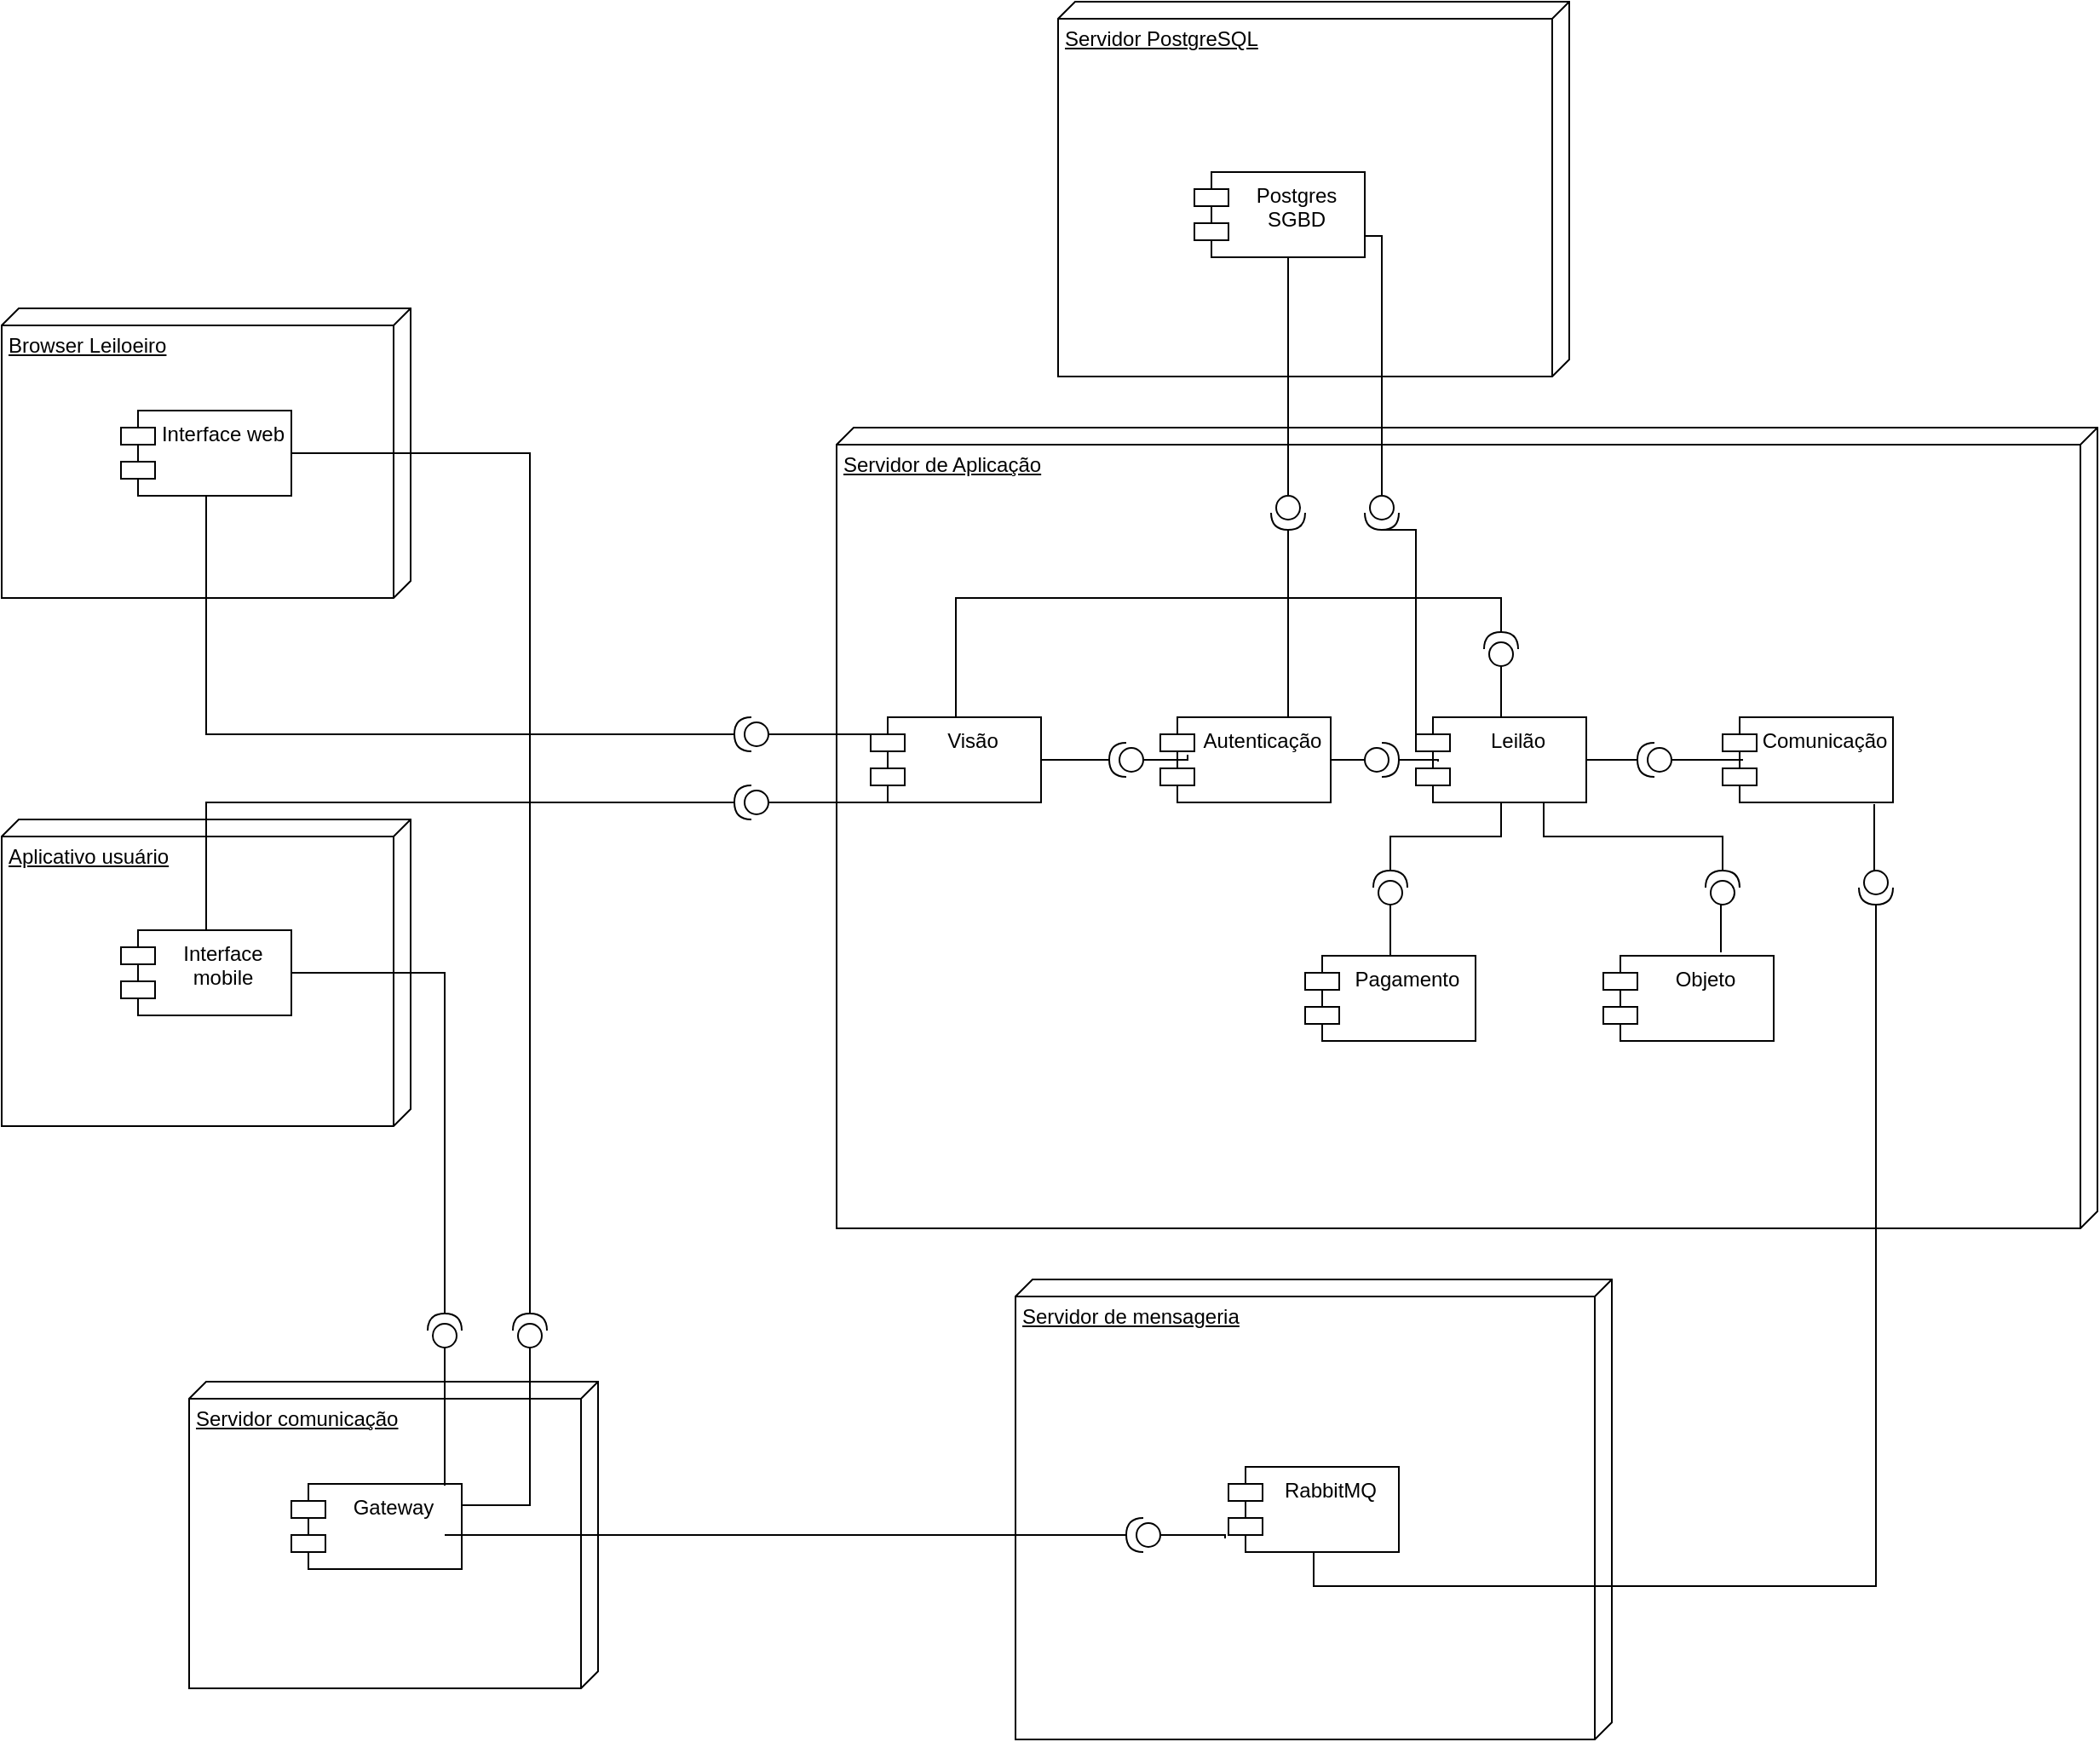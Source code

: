 <mxfile version="24.3.0" type="device">
  <diagram name="Página-1" id="YJyn-gi-94C2TJpU7bHd">
    <mxGraphModel dx="1386" dy="1928" grid="1" gridSize="10" guides="1" tooltips="1" connect="1" arrows="1" fold="1" page="1" pageScale="1" pageWidth="827" pageHeight="1169" math="0" shadow="0">
      <root>
        <mxCell id="0" />
        <mxCell id="1" parent="0" />
        <mxCell id="U_5T6f7eMIfvQASJ46hJ-101" value="Servidor de mensageria" style="verticalAlign=top;align=left;spacingTop=8;spacingLeft=2;spacingRight=12;shape=cube;size=10;direction=south;fontStyle=4;html=1;whiteSpace=wrap;" parent="1" vertex="1">
          <mxGeometry x="615" y="730" width="350" height="270" as="geometry" />
        </mxCell>
        <mxCell id="U_5T6f7eMIfvQASJ46hJ-2" value="Servidor de Aplicação" style="verticalAlign=top;align=left;spacingTop=8;spacingLeft=2;spacingRight=12;shape=cube;size=10;direction=south;fontStyle=4;html=1;whiteSpace=wrap;" parent="1" vertex="1">
          <mxGeometry x="510" y="230" width="740" height="470" as="geometry" />
        </mxCell>
        <mxCell id="U_5T6f7eMIfvQASJ46hJ-1" value="Visão" style="shape=module;align=left;spacingLeft=20;align=center;verticalAlign=top;whiteSpace=wrap;html=1;movable=1;resizable=1;rotatable=1;deletable=1;editable=1;locked=0;connectable=1;" parent="1" vertex="1">
          <mxGeometry x="530" y="400" width="100" height="50" as="geometry" />
        </mxCell>
        <mxCell id="U_5T6f7eMIfvQASJ46hJ-3" value="Leilão" style="shape=module;align=left;spacingLeft=20;align=center;verticalAlign=top;whiteSpace=wrap;html=1;" parent="1" vertex="1">
          <mxGeometry x="850" y="400" width="100" height="50" as="geometry" />
        </mxCell>
        <mxCell id="U_5T6f7eMIfvQASJ46hJ-4" value="Objeto" style="shape=module;align=left;spacingLeft=20;align=center;verticalAlign=top;whiteSpace=wrap;html=1;" parent="1" vertex="1">
          <mxGeometry x="960" y="540" width="100" height="50" as="geometry" />
        </mxCell>
        <mxCell id="U_5T6f7eMIfvQASJ46hJ-5" value="Comunicação" style="shape=module;align=left;spacingLeft=20;align=center;verticalAlign=top;whiteSpace=wrap;html=1;" parent="1" vertex="1">
          <mxGeometry x="1030" y="400" width="100" height="50" as="geometry" />
        </mxCell>
        <mxCell id="U_5T6f7eMIfvQASJ46hJ-6" value="Pagamento" style="shape=module;align=left;spacingLeft=20;align=center;verticalAlign=top;whiteSpace=wrap;html=1;" parent="1" vertex="1">
          <mxGeometry x="785" y="540" width="100" height="50" as="geometry" />
        </mxCell>
        <mxCell id="U_5T6f7eMIfvQASJ46hJ-7" value="Servidor PostgreSQL" style="verticalAlign=top;align=left;spacingTop=8;spacingLeft=2;spacingRight=12;shape=cube;size=10;direction=south;fontStyle=4;html=1;whiteSpace=wrap;" parent="1" vertex="1">
          <mxGeometry x="640" y="-20" width="300" height="220" as="geometry" />
        </mxCell>
        <mxCell id="U_5T6f7eMIfvQASJ46hJ-8" value="Postgres SGBD" style="shape=module;align=left;spacingLeft=20;align=center;verticalAlign=top;whiteSpace=wrap;html=1;" parent="1" vertex="1">
          <mxGeometry x="720" y="80" width="100" height="50" as="geometry" />
        </mxCell>
        <mxCell id="U_5T6f7eMIfvQASJ46hJ-9" value="Autenticação" style="shape=module;align=left;spacingLeft=20;align=center;verticalAlign=top;whiteSpace=wrap;html=1;" parent="1" vertex="1">
          <mxGeometry x="700" y="400" width="100" height="50" as="geometry" />
        </mxCell>
        <mxCell id="U_5T6f7eMIfvQASJ46hJ-10" value="Browser Leiloeiro" style="verticalAlign=top;align=left;spacingTop=8;spacingLeft=2;spacingRight=12;shape=cube;size=10;direction=south;fontStyle=4;html=1;whiteSpace=wrap;" parent="1" vertex="1">
          <mxGeometry x="20" y="160" width="240" height="170" as="geometry" />
        </mxCell>
        <mxCell id="U_5T6f7eMIfvQASJ46hJ-11" value="Aplicativo usuário" style="verticalAlign=top;align=left;spacingTop=8;spacingLeft=2;spacingRight=12;shape=cube;size=10;direction=south;fontStyle=4;html=1;whiteSpace=wrap;" parent="1" vertex="1">
          <mxGeometry x="20" y="460" width="240" height="180" as="geometry" />
        </mxCell>
        <mxCell id="U_5T6f7eMIfvQASJ46hJ-12" value="Interface web" style="shape=module;align=left;spacingLeft=20;align=center;verticalAlign=top;whiteSpace=wrap;html=1;" parent="1" vertex="1">
          <mxGeometry x="90" y="220" width="100" height="50" as="geometry" />
        </mxCell>
        <mxCell id="U_5T6f7eMIfvQASJ46hJ-13" value="Interface mobile" style="shape=module;align=left;spacingLeft=20;align=center;verticalAlign=top;whiteSpace=wrap;html=1;" parent="1" vertex="1">
          <mxGeometry x="90" y="525" width="100" height="50" as="geometry" />
        </mxCell>
        <mxCell id="U_5T6f7eMIfvQASJ46hJ-39" style="edgeStyle=orthogonalEdgeStyle;rounded=0;orthogonalLoop=1;jettySize=auto;html=1;exitX=1;exitY=0.5;exitDx=0;exitDy=0;exitPerimeter=0;endArrow=none;endFill=0;" parent="1" source="U_5T6f7eMIfvQASJ46hJ-34" target="U_5T6f7eMIfvQASJ46hJ-12" edge="1">
          <mxGeometry relative="1" as="geometry" />
        </mxCell>
        <mxCell id="U_5T6f7eMIfvQASJ46hJ-34" value="" style="shape=providedRequiredInterface;html=1;verticalLabelPosition=bottom;sketch=0;direction=west;" parent="1" vertex="1">
          <mxGeometry x="450" y="400" width="20" height="20" as="geometry" />
        </mxCell>
        <mxCell id="U_5T6f7eMIfvQASJ46hJ-42" style="edgeStyle=orthogonalEdgeStyle;rounded=0;orthogonalLoop=1;jettySize=auto;html=1;exitX=1;exitY=0.5;exitDx=0;exitDy=0;exitPerimeter=0;endArrow=none;endFill=0;" parent="1" source="U_5T6f7eMIfvQASJ46hJ-40" target="U_5T6f7eMIfvQASJ46hJ-13" edge="1">
          <mxGeometry relative="1" as="geometry" />
        </mxCell>
        <mxCell id="U_5T6f7eMIfvQASJ46hJ-40" value="" style="shape=providedRequiredInterface;html=1;verticalLabelPosition=bottom;sketch=0;direction=west;" parent="1" vertex="1">
          <mxGeometry x="450" y="440" width="20" height="20" as="geometry" />
        </mxCell>
        <mxCell id="U_5T6f7eMIfvQASJ46hJ-41" style="edgeStyle=orthogonalEdgeStyle;rounded=0;orthogonalLoop=1;jettySize=auto;html=1;exitX=0;exitY=0.5;exitDx=0;exitDy=0;exitPerimeter=0;entryX=0;entryY=1;entryDx=10;entryDy=0;entryPerimeter=0;endArrow=none;endFill=0;" parent="1" source="U_5T6f7eMIfvQASJ46hJ-40" target="U_5T6f7eMIfvQASJ46hJ-1" edge="1">
          <mxGeometry relative="1" as="geometry">
            <Array as="points">
              <mxPoint x="540" y="450" />
              <mxPoint x="540" y="450" />
            </Array>
          </mxGeometry>
        </mxCell>
        <mxCell id="U_5T6f7eMIfvQASJ46hJ-73" style="edgeStyle=orthogonalEdgeStyle;rounded=0;orthogonalLoop=1;jettySize=auto;html=1;exitX=1;exitY=0.5;exitDx=0;exitDy=0;exitPerimeter=0;entryX=0.75;entryY=0;entryDx=0;entryDy=0;endArrow=none;endFill=0;" parent="1" source="U_5T6f7eMIfvQASJ46hJ-44" target="U_5T6f7eMIfvQASJ46hJ-9" edge="1">
          <mxGeometry relative="1" as="geometry" />
        </mxCell>
        <mxCell id="U_5T6f7eMIfvQASJ46hJ-44" value="" style="shape=providedRequiredInterface;html=1;verticalLabelPosition=bottom;sketch=0;direction=south;" parent="1" vertex="1">
          <mxGeometry x="765" y="270" width="20" height="20" as="geometry" />
        </mxCell>
        <mxCell id="U_5T6f7eMIfvQASJ46hJ-45" style="edgeStyle=orthogonalEdgeStyle;rounded=0;orthogonalLoop=1;jettySize=auto;html=1;exitX=0;exitY=0.5;exitDx=0;exitDy=0;exitPerimeter=0;entryX=0.6;entryY=1;entryDx=0;entryDy=0;entryPerimeter=0;endArrow=none;endFill=0;" parent="1" source="U_5T6f7eMIfvQASJ46hJ-44" target="U_5T6f7eMIfvQASJ46hJ-8" edge="1">
          <mxGeometry relative="1" as="geometry">
            <Array as="points">
              <mxPoint x="775" y="130" />
            </Array>
          </mxGeometry>
        </mxCell>
        <mxCell id="U_5T6f7eMIfvQASJ46hJ-50" style="edgeStyle=orthogonalEdgeStyle;rounded=0;orthogonalLoop=1;jettySize=auto;html=1;exitX=1;exitY=0.5;exitDx=0;exitDy=0;exitPerimeter=0;entryX=1;entryY=0.5;entryDx=0;entryDy=0;endArrow=none;endFill=0;" parent="1" source="U_5T6f7eMIfvQASJ46hJ-48" target="U_5T6f7eMIfvQASJ46hJ-1" edge="1">
          <mxGeometry relative="1" as="geometry" />
        </mxCell>
        <mxCell id="U_5T6f7eMIfvQASJ46hJ-48" value="" style="shape=providedRequiredInterface;html=1;verticalLabelPosition=bottom;sketch=0;direction=west;" parent="1" vertex="1">
          <mxGeometry x="670" y="415" width="20" height="20" as="geometry" />
        </mxCell>
        <mxCell id="U_5T6f7eMIfvQASJ46hJ-49" style="edgeStyle=orthogonalEdgeStyle;rounded=0;orthogonalLoop=1;jettySize=auto;html=1;exitX=0;exitY=0.5;exitDx=0;exitDy=0;exitPerimeter=0;entryX=0.16;entryY=0.44;entryDx=0;entryDy=0;entryPerimeter=0;endArrow=none;endFill=0;" parent="1" source="U_5T6f7eMIfvQASJ46hJ-48" target="U_5T6f7eMIfvQASJ46hJ-9" edge="1">
          <mxGeometry relative="1" as="geometry" />
        </mxCell>
        <mxCell id="U_5T6f7eMIfvQASJ46hJ-51" value="RabbitMQ" style="shape=module;align=left;spacingLeft=20;align=center;verticalAlign=top;whiteSpace=wrap;html=1;" parent="1" vertex="1">
          <mxGeometry x="740" y="840" width="100" height="50" as="geometry" />
        </mxCell>
        <mxCell id="U_5T6f7eMIfvQASJ46hJ-75" style="edgeStyle=orthogonalEdgeStyle;rounded=0;orthogonalLoop=1;jettySize=auto;html=1;exitX=1;exitY=0.5;exitDx=0;exitDy=0;exitPerimeter=0;endArrow=none;endFill=0;" parent="1" source="U_5T6f7eMIfvQASJ46hJ-52" target="U_5T6f7eMIfvQASJ46hJ-3" edge="1">
          <mxGeometry relative="1" as="geometry" />
        </mxCell>
        <mxCell id="U_5T6f7eMIfvQASJ46hJ-52" value="" style="shape=providedRequiredInterface;html=1;verticalLabelPosition=bottom;sketch=0;direction=west;" parent="1" vertex="1">
          <mxGeometry x="980" y="415" width="20" height="20" as="geometry" />
        </mxCell>
        <mxCell id="U_5T6f7eMIfvQASJ46hJ-56" style="edgeStyle=orthogonalEdgeStyle;rounded=0;orthogonalLoop=1;jettySize=auto;html=1;exitX=0;exitY=0.5;exitDx=0;exitDy=0;exitPerimeter=0;entryX=1;entryY=0.75;entryDx=0;entryDy=0;endArrow=none;endFill=0;" parent="1" source="U_5T6f7eMIfvQASJ46hJ-55" target="U_5T6f7eMIfvQASJ46hJ-8" edge="1">
          <mxGeometry relative="1" as="geometry">
            <Array as="points">
              <mxPoint x="830" y="118" />
            </Array>
          </mxGeometry>
        </mxCell>
        <mxCell id="U_5T6f7eMIfvQASJ46hJ-55" value="" style="shape=providedRequiredInterface;html=1;verticalLabelPosition=bottom;sketch=0;direction=south;" parent="1" vertex="1">
          <mxGeometry x="820" y="270" width="20" height="20" as="geometry" />
        </mxCell>
        <mxCell id="U_5T6f7eMIfvQASJ46hJ-95" style="edgeStyle=orthogonalEdgeStyle;rounded=0;orthogonalLoop=1;jettySize=auto;html=1;exitX=1;exitY=0.5;exitDx=0;exitDy=0;exitPerimeter=0;entryX=0.5;entryY=1;entryDx=0;entryDy=0;endArrow=none;endFill=0;" parent="1" source="U_5T6f7eMIfvQASJ46hJ-59" target="U_5T6f7eMIfvQASJ46hJ-3" edge="1">
          <mxGeometry relative="1" as="geometry" />
        </mxCell>
        <mxCell id="U_5T6f7eMIfvQASJ46hJ-59" value="" style="shape=providedRequiredInterface;html=1;verticalLabelPosition=bottom;sketch=0;direction=north;" parent="1" vertex="1">
          <mxGeometry x="825" y="490" width="20" height="20" as="geometry" />
        </mxCell>
        <mxCell id="U_5T6f7eMIfvQASJ46hJ-60" style="edgeStyle=orthogonalEdgeStyle;rounded=0;orthogonalLoop=1;jettySize=auto;html=1;exitX=0;exitY=0.5;exitDx=0;exitDy=0;exitPerimeter=0;entryX=0.65;entryY=0;entryDx=0;entryDy=0;entryPerimeter=0;endArrow=none;endFill=0;" parent="1" source="U_5T6f7eMIfvQASJ46hJ-59" target="U_5T6f7eMIfvQASJ46hJ-6" edge="1">
          <mxGeometry relative="1" as="geometry">
            <Array as="points">
              <mxPoint x="835" y="540" />
            </Array>
          </mxGeometry>
        </mxCell>
        <mxCell id="U_5T6f7eMIfvQASJ46hJ-84" style="edgeStyle=orthogonalEdgeStyle;rounded=0;orthogonalLoop=1;jettySize=auto;html=1;exitX=1;exitY=0.5;exitDx=0;exitDy=0;exitPerimeter=0;entryX=0.75;entryY=1;entryDx=0;entryDy=0;endArrow=none;endFill=0;" parent="1" source="U_5T6f7eMIfvQASJ46hJ-62" target="U_5T6f7eMIfvQASJ46hJ-3" edge="1">
          <mxGeometry relative="1" as="geometry" />
        </mxCell>
        <mxCell id="U_5T6f7eMIfvQASJ46hJ-62" value="" style="shape=providedRequiredInterface;html=1;verticalLabelPosition=bottom;sketch=0;direction=north;" parent="1" vertex="1">
          <mxGeometry x="1020" y="490" width="20" height="20" as="geometry" />
        </mxCell>
        <mxCell id="U_5T6f7eMIfvQASJ46hJ-68" style="edgeStyle=orthogonalEdgeStyle;rounded=0;orthogonalLoop=1;jettySize=auto;html=1;exitX=0;exitY=0.5;exitDx=0;exitDy=0;exitPerimeter=0;entryX=0.69;entryY=-0.04;entryDx=0;entryDy=0;entryPerimeter=0;endArrow=none;endFill=0;" parent="1" source="U_5T6f7eMIfvQASJ46hJ-62" target="U_5T6f7eMIfvQASJ46hJ-4" edge="1">
          <mxGeometry relative="1" as="geometry" />
        </mxCell>
        <mxCell id="U_5T6f7eMIfvQASJ46hJ-71" style="edgeStyle=orthogonalEdgeStyle;rounded=0;orthogonalLoop=1;jettySize=auto;html=1;exitX=0;exitY=0.5;exitDx=0;exitDy=0;exitPerimeter=0;entryX=1;entryY=0.5;entryDx=0;entryDy=0;endArrow=none;endFill=0;" parent="1" source="U_5T6f7eMIfvQASJ46hJ-69" target="U_5T6f7eMIfvQASJ46hJ-9" edge="1">
          <mxGeometry relative="1" as="geometry" />
        </mxCell>
        <mxCell id="U_5T6f7eMIfvQASJ46hJ-69" value="" style="shape=providedRequiredInterface;html=1;verticalLabelPosition=bottom;sketch=0;direction=east;" parent="1" vertex="1">
          <mxGeometry x="820" y="415" width="20" height="20" as="geometry" />
        </mxCell>
        <mxCell id="U_5T6f7eMIfvQASJ46hJ-70" style="edgeStyle=orthogonalEdgeStyle;rounded=0;orthogonalLoop=1;jettySize=auto;html=1;exitX=0;exitY=0.5;exitDx=0;exitDy=0;exitPerimeter=0;entryX=0.09;entryY=0.2;entryDx=0;entryDy=0;entryPerimeter=0;endArrow=none;endFill=0;" parent="1" source="U_5T6f7eMIfvQASJ46hJ-34" target="U_5T6f7eMIfvQASJ46hJ-1" edge="1">
          <mxGeometry relative="1" as="geometry" />
        </mxCell>
        <mxCell id="U_5T6f7eMIfvQASJ46hJ-72" style="edgeStyle=orthogonalEdgeStyle;rounded=0;orthogonalLoop=1;jettySize=auto;html=1;exitX=1;exitY=0.5;exitDx=0;exitDy=0;exitPerimeter=0;entryX=0.13;entryY=0.52;entryDx=0;entryDy=0;entryPerimeter=0;endArrow=none;endFill=0;" parent="1" source="U_5T6f7eMIfvQASJ46hJ-69" target="U_5T6f7eMIfvQASJ46hJ-3" edge="1">
          <mxGeometry relative="1" as="geometry" />
        </mxCell>
        <mxCell id="U_5T6f7eMIfvQASJ46hJ-74" style="edgeStyle=orthogonalEdgeStyle;rounded=0;orthogonalLoop=1;jettySize=auto;html=1;exitX=1;exitY=0.5;exitDx=0;exitDy=0;exitPerimeter=0;entryX=0;entryY=0;entryDx=0;entryDy=15;entryPerimeter=0;endArrow=none;endFill=0;" parent="1" source="U_5T6f7eMIfvQASJ46hJ-55" target="U_5T6f7eMIfvQASJ46hJ-3" edge="1">
          <mxGeometry relative="1" as="geometry">
            <Array as="points">
              <mxPoint x="850" y="290" />
            </Array>
          </mxGeometry>
        </mxCell>
        <mxCell id="U_5T6f7eMIfvQASJ46hJ-76" style="edgeStyle=orthogonalEdgeStyle;rounded=0;orthogonalLoop=1;jettySize=auto;html=1;exitX=0;exitY=0.5;exitDx=0;exitDy=0;exitPerimeter=0;entryX=0.12;entryY=0.5;entryDx=0;entryDy=0;entryPerimeter=0;endArrow=none;endFill=0;" parent="1" source="U_5T6f7eMIfvQASJ46hJ-52" target="U_5T6f7eMIfvQASJ46hJ-5" edge="1">
          <mxGeometry relative="1" as="geometry" />
        </mxCell>
        <mxCell id="U_5T6f7eMIfvQASJ46hJ-80" style="edgeStyle=orthogonalEdgeStyle;rounded=0;orthogonalLoop=1;jettySize=auto;html=1;exitX=1;exitY=0.5;exitDx=0;exitDy=0;exitPerimeter=0;entryX=0.5;entryY=1;entryDx=0;entryDy=0;endArrow=none;endFill=0;" parent="1" source="U_5T6f7eMIfvQASJ46hJ-77" target="U_5T6f7eMIfvQASJ46hJ-51" edge="1">
          <mxGeometry relative="1" as="geometry" />
        </mxCell>
        <mxCell id="U_5T6f7eMIfvQASJ46hJ-77" value="" style="shape=providedRequiredInterface;html=1;verticalLabelPosition=bottom;sketch=0;direction=south;" parent="1" vertex="1">
          <mxGeometry x="1110" y="490" width="20" height="20" as="geometry" />
        </mxCell>
        <mxCell id="U_5T6f7eMIfvQASJ46hJ-79" style="edgeStyle=orthogonalEdgeStyle;rounded=0;orthogonalLoop=1;jettySize=auto;html=1;exitX=0;exitY=0.5;exitDx=0;exitDy=0;exitPerimeter=0;entryX=0.89;entryY=1.02;entryDx=0;entryDy=0;entryPerimeter=0;endArrow=none;endFill=0;" parent="1" source="U_5T6f7eMIfvQASJ46hJ-77" target="U_5T6f7eMIfvQASJ46hJ-5" edge="1">
          <mxGeometry relative="1" as="geometry" />
        </mxCell>
        <mxCell id="U_5T6f7eMIfvQASJ46hJ-83" value="" style="shape=providedRequiredInterface;html=1;verticalLabelPosition=bottom;sketch=0;direction=west;" parent="1" vertex="1">
          <mxGeometry x="680" y="870" width="20" height="20" as="geometry" />
        </mxCell>
        <mxCell id="U_5T6f7eMIfvQASJ46hJ-93" style="edgeStyle=orthogonalEdgeStyle;rounded=0;orthogonalLoop=1;jettySize=auto;html=1;exitX=1;exitY=0.5;exitDx=0;exitDy=0;exitPerimeter=0;endArrow=none;endFill=0;" parent="1" source="U_5T6f7eMIfvQASJ46hJ-86" target="U_5T6f7eMIfvQASJ46hJ-1" edge="1">
          <mxGeometry relative="1" as="geometry" />
        </mxCell>
        <mxCell id="U_5T6f7eMIfvQASJ46hJ-94" style="edgeStyle=orthogonalEdgeStyle;rounded=0;orthogonalLoop=1;jettySize=auto;html=1;exitX=0;exitY=0.5;exitDx=0;exitDy=0;exitPerimeter=0;entryX=0.5;entryY=0;entryDx=0;entryDy=0;endArrow=none;endFill=0;" parent="1" source="U_5T6f7eMIfvQASJ46hJ-86" target="U_5T6f7eMIfvQASJ46hJ-3" edge="1">
          <mxGeometry relative="1" as="geometry" />
        </mxCell>
        <mxCell id="U_5T6f7eMIfvQASJ46hJ-86" value="" style="shape=providedRequiredInterface;html=1;verticalLabelPosition=bottom;sketch=0;direction=north;" parent="1" vertex="1">
          <mxGeometry x="890" y="350" width="20" height="20" as="geometry" />
        </mxCell>
        <mxCell id="U_5T6f7eMIfvQASJ46hJ-106" style="edgeStyle=orthogonalEdgeStyle;rounded=0;orthogonalLoop=1;jettySize=auto;html=1;exitX=0;exitY=0.5;exitDx=0;exitDy=0;exitPerimeter=0;entryX=-0.02;entryY=0.84;entryDx=0;entryDy=0;entryPerimeter=0;endArrow=none;endFill=0;" parent="1" source="U_5T6f7eMIfvQASJ46hJ-83" target="U_5T6f7eMIfvQASJ46hJ-51" edge="1">
          <mxGeometry relative="1" as="geometry" />
        </mxCell>
        <mxCell id="xpxZTNTtH8Lvroz60x3X-1" value="Servidor comunicação" style="verticalAlign=top;align=left;spacingTop=8;spacingLeft=2;spacingRight=12;shape=cube;size=10;direction=south;fontStyle=4;html=1;whiteSpace=wrap;" vertex="1" parent="1">
          <mxGeometry x="130" y="790" width="240" height="180" as="geometry" />
        </mxCell>
        <mxCell id="xpxZTNTtH8Lvroz60x3X-2" value="Gateway" style="shape=module;align=left;spacingLeft=20;align=center;verticalAlign=top;whiteSpace=wrap;html=1;" vertex="1" parent="1">
          <mxGeometry x="190" y="850" width="100" height="50" as="geometry" />
        </mxCell>
        <mxCell id="xpxZTNTtH8Lvroz60x3X-10" style="edgeStyle=orthogonalEdgeStyle;rounded=0;orthogonalLoop=1;jettySize=auto;html=1;exitX=0;exitY=0.5;exitDx=0;exitDy=0;exitPerimeter=0;entryX=1;entryY=0.25;entryDx=0;entryDy=0;endArrow=none;endFill=0;" edge="1" parent="1" source="xpxZTNTtH8Lvroz60x3X-3" target="xpxZTNTtH8Lvroz60x3X-2">
          <mxGeometry relative="1" as="geometry" />
        </mxCell>
        <mxCell id="xpxZTNTtH8Lvroz60x3X-12" style="edgeStyle=orthogonalEdgeStyle;rounded=0;orthogonalLoop=1;jettySize=auto;html=1;exitX=1;exitY=0.5;exitDx=0;exitDy=0;exitPerimeter=0;entryX=1;entryY=0.5;entryDx=0;entryDy=0;endArrow=none;endFill=0;" edge="1" parent="1" source="xpxZTNTtH8Lvroz60x3X-3" target="U_5T6f7eMIfvQASJ46hJ-12">
          <mxGeometry relative="1" as="geometry" />
        </mxCell>
        <mxCell id="xpxZTNTtH8Lvroz60x3X-3" value="" style="shape=providedRequiredInterface;html=1;verticalLabelPosition=bottom;sketch=0;direction=north;" vertex="1" parent="1">
          <mxGeometry x="320" y="750" width="20" height="20" as="geometry" />
        </mxCell>
        <mxCell id="xpxZTNTtH8Lvroz60x3X-11" style="edgeStyle=orthogonalEdgeStyle;rounded=0;orthogonalLoop=1;jettySize=auto;html=1;exitX=1;exitY=0.5;exitDx=0;exitDy=0;exitPerimeter=0;entryX=1;entryY=0.5;entryDx=0;entryDy=0;endArrow=none;endFill=0;" edge="1" parent="1" source="xpxZTNTtH8Lvroz60x3X-5" target="U_5T6f7eMIfvQASJ46hJ-13">
          <mxGeometry relative="1" as="geometry" />
        </mxCell>
        <mxCell id="xpxZTNTtH8Lvroz60x3X-5" value="" style="shape=providedRequiredInterface;html=1;verticalLabelPosition=bottom;sketch=0;direction=north;" vertex="1" parent="1">
          <mxGeometry x="270" y="750" width="20" height="20" as="geometry" />
        </mxCell>
        <mxCell id="xpxZTNTtH8Lvroz60x3X-9" style="edgeStyle=orthogonalEdgeStyle;rounded=0;orthogonalLoop=1;jettySize=auto;html=1;exitX=0;exitY=0.5;exitDx=0;exitDy=0;exitPerimeter=0;entryX=0.9;entryY=0.02;entryDx=0;entryDy=0;entryPerimeter=0;endArrow=none;endFill=0;" edge="1" parent="1" source="xpxZTNTtH8Lvroz60x3X-5" target="xpxZTNTtH8Lvroz60x3X-2">
          <mxGeometry relative="1" as="geometry" />
        </mxCell>
        <mxCell id="xpxZTNTtH8Lvroz60x3X-13" style="edgeStyle=orthogonalEdgeStyle;rounded=0;orthogonalLoop=1;jettySize=auto;html=1;exitX=1;exitY=0.5;exitDx=0;exitDy=0;exitPerimeter=0;entryX=0.9;entryY=0.6;entryDx=0;entryDy=0;entryPerimeter=0;endArrow=none;endFill=0;" edge="1" parent="1" source="U_5T6f7eMIfvQASJ46hJ-83" target="xpxZTNTtH8Lvroz60x3X-2">
          <mxGeometry relative="1" as="geometry" />
        </mxCell>
      </root>
    </mxGraphModel>
  </diagram>
</mxfile>
